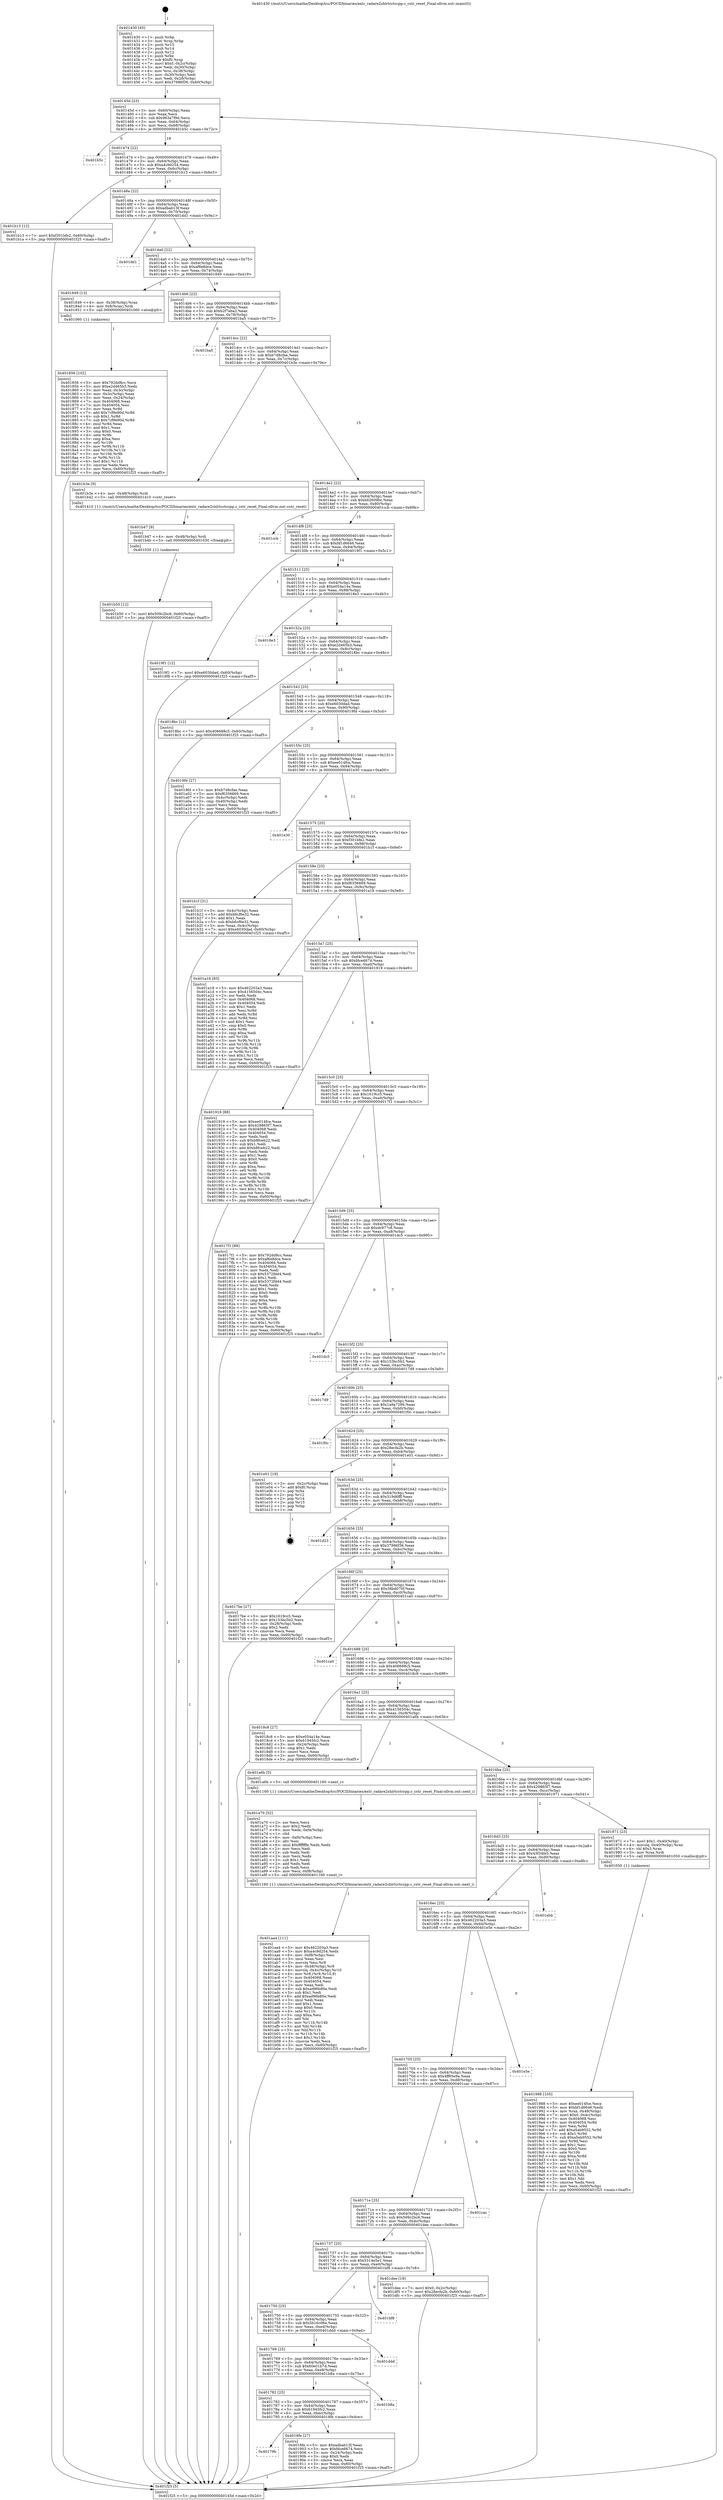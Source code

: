 digraph "0x401430" {
  label = "0x401430 (/mnt/c/Users/mathe/Desktop/tcc/POCII/binaries/extr_radare2shlrtcctccpp.c_cstr_reset_Final-ollvm.out::main(0))"
  labelloc = "t"
  node[shape=record]

  Entry [label="",width=0.3,height=0.3,shape=circle,fillcolor=black,style=filled]
  "0x40145d" [label="{
     0x40145d [23]\l
     | [instrs]\l
     &nbsp;&nbsp;0x40145d \<+3\>: mov -0x60(%rbp),%eax\l
     &nbsp;&nbsp;0x401460 \<+2\>: mov %eax,%ecx\l
     &nbsp;&nbsp;0x401462 \<+6\>: sub $0x963a7f9d,%ecx\l
     &nbsp;&nbsp;0x401468 \<+3\>: mov %eax,-0x64(%rbp)\l
     &nbsp;&nbsp;0x40146b \<+3\>: mov %ecx,-0x68(%rbp)\l
     &nbsp;&nbsp;0x40146e \<+6\>: je 0000000000401b5c \<main+0x72c\>\l
  }"]
  "0x401b5c" [label="{
     0x401b5c\l
  }", style=dashed]
  "0x401474" [label="{
     0x401474 [22]\l
     | [instrs]\l
     &nbsp;&nbsp;0x401474 \<+5\>: jmp 0000000000401479 \<main+0x49\>\l
     &nbsp;&nbsp;0x401479 \<+3\>: mov -0x64(%rbp),%eax\l
     &nbsp;&nbsp;0x40147c \<+5\>: sub $0xa4c9d254,%eax\l
     &nbsp;&nbsp;0x401481 \<+3\>: mov %eax,-0x6c(%rbp)\l
     &nbsp;&nbsp;0x401484 \<+6\>: je 0000000000401b13 \<main+0x6e3\>\l
  }"]
  Exit [label="",width=0.3,height=0.3,shape=circle,fillcolor=black,style=filled,peripheries=2]
  "0x401b13" [label="{
     0x401b13 [12]\l
     | [instrs]\l
     &nbsp;&nbsp;0x401b13 \<+7\>: movl $0xf301bfe2,-0x60(%rbp)\l
     &nbsp;&nbsp;0x401b1a \<+5\>: jmp 0000000000401f25 \<main+0xaf5\>\l
  }"]
  "0x40148a" [label="{
     0x40148a [22]\l
     | [instrs]\l
     &nbsp;&nbsp;0x40148a \<+5\>: jmp 000000000040148f \<main+0x5f\>\l
     &nbsp;&nbsp;0x40148f \<+3\>: mov -0x64(%rbp),%eax\l
     &nbsp;&nbsp;0x401492 \<+5\>: sub $0xadbab13f,%eax\l
     &nbsp;&nbsp;0x401497 \<+3\>: mov %eax,-0x70(%rbp)\l
     &nbsp;&nbsp;0x40149a \<+6\>: je 0000000000401dd1 \<main+0x9a1\>\l
  }"]
  "0x401b50" [label="{
     0x401b50 [12]\l
     | [instrs]\l
     &nbsp;&nbsp;0x401b50 \<+7\>: movl $0x509c2bc6,-0x60(%rbp)\l
     &nbsp;&nbsp;0x401b57 \<+5\>: jmp 0000000000401f25 \<main+0xaf5\>\l
  }"]
  "0x401dd1" [label="{
     0x401dd1\l
  }", style=dashed]
  "0x4014a0" [label="{
     0x4014a0 [22]\l
     | [instrs]\l
     &nbsp;&nbsp;0x4014a0 \<+5\>: jmp 00000000004014a5 \<main+0x75\>\l
     &nbsp;&nbsp;0x4014a5 \<+3\>: mov -0x64(%rbp),%eax\l
     &nbsp;&nbsp;0x4014a8 \<+5\>: sub $0xaf6e8dce,%eax\l
     &nbsp;&nbsp;0x4014ad \<+3\>: mov %eax,-0x74(%rbp)\l
     &nbsp;&nbsp;0x4014b0 \<+6\>: je 0000000000401849 \<main+0x419\>\l
  }"]
  "0x401b47" [label="{
     0x401b47 [9]\l
     | [instrs]\l
     &nbsp;&nbsp;0x401b47 \<+4\>: mov -0x48(%rbp),%rdi\l
     &nbsp;&nbsp;0x401b4b \<+5\>: call 0000000000401030 \<free@plt\>\l
     | [calls]\l
     &nbsp;&nbsp;0x401030 \{1\} (unknown)\l
  }"]
  "0x401849" [label="{
     0x401849 [13]\l
     | [instrs]\l
     &nbsp;&nbsp;0x401849 \<+4\>: mov -0x38(%rbp),%rax\l
     &nbsp;&nbsp;0x40184d \<+4\>: mov 0x8(%rax),%rdi\l
     &nbsp;&nbsp;0x401851 \<+5\>: call 0000000000401060 \<atoi@plt\>\l
     | [calls]\l
     &nbsp;&nbsp;0x401060 \{1\} (unknown)\l
  }"]
  "0x4014b6" [label="{
     0x4014b6 [22]\l
     | [instrs]\l
     &nbsp;&nbsp;0x4014b6 \<+5\>: jmp 00000000004014bb \<main+0x8b\>\l
     &nbsp;&nbsp;0x4014bb \<+3\>: mov -0x64(%rbp),%eax\l
     &nbsp;&nbsp;0x4014be \<+5\>: sub $0xb2f7eba2,%eax\l
     &nbsp;&nbsp;0x4014c3 \<+3\>: mov %eax,-0x78(%rbp)\l
     &nbsp;&nbsp;0x4014c6 \<+6\>: je 0000000000401ba5 \<main+0x775\>\l
  }"]
  "0x401aa4" [label="{
     0x401aa4 [111]\l
     | [instrs]\l
     &nbsp;&nbsp;0x401aa4 \<+5\>: mov $0x462203a3,%ecx\l
     &nbsp;&nbsp;0x401aa9 \<+5\>: mov $0xa4c9d254,%edx\l
     &nbsp;&nbsp;0x401aae \<+6\>: mov -0xf8(%rbp),%esi\l
     &nbsp;&nbsp;0x401ab4 \<+3\>: imul %eax,%esi\l
     &nbsp;&nbsp;0x401ab7 \<+3\>: movslq %esi,%r8\l
     &nbsp;&nbsp;0x401aba \<+4\>: mov -0x48(%rbp),%r9\l
     &nbsp;&nbsp;0x401abe \<+4\>: movslq -0x4c(%rbp),%r10\l
     &nbsp;&nbsp;0x401ac2 \<+4\>: mov %r8,(%r9,%r10,8)\l
     &nbsp;&nbsp;0x401ac6 \<+7\>: mov 0x404068,%eax\l
     &nbsp;&nbsp;0x401acd \<+7\>: mov 0x404054,%esi\l
     &nbsp;&nbsp;0x401ad4 \<+2\>: mov %eax,%edi\l
     &nbsp;&nbsp;0x401ad6 \<+6\>: sub $0xad96b80e,%edi\l
     &nbsp;&nbsp;0x401adc \<+3\>: sub $0x1,%edi\l
     &nbsp;&nbsp;0x401adf \<+6\>: add $0xad96b80e,%edi\l
     &nbsp;&nbsp;0x401ae5 \<+3\>: imul %edi,%eax\l
     &nbsp;&nbsp;0x401ae8 \<+3\>: and $0x1,%eax\l
     &nbsp;&nbsp;0x401aeb \<+3\>: cmp $0x0,%eax\l
     &nbsp;&nbsp;0x401aee \<+4\>: sete %r11b\l
     &nbsp;&nbsp;0x401af2 \<+3\>: cmp $0xa,%esi\l
     &nbsp;&nbsp;0x401af5 \<+3\>: setl %bl\l
     &nbsp;&nbsp;0x401af8 \<+3\>: mov %r11b,%r14b\l
     &nbsp;&nbsp;0x401afb \<+3\>: and %bl,%r14b\l
     &nbsp;&nbsp;0x401afe \<+3\>: xor %bl,%r11b\l
     &nbsp;&nbsp;0x401b01 \<+3\>: or %r11b,%r14b\l
     &nbsp;&nbsp;0x401b04 \<+4\>: test $0x1,%r14b\l
     &nbsp;&nbsp;0x401b08 \<+3\>: cmovne %edx,%ecx\l
     &nbsp;&nbsp;0x401b0b \<+3\>: mov %ecx,-0x60(%rbp)\l
     &nbsp;&nbsp;0x401b0e \<+5\>: jmp 0000000000401f25 \<main+0xaf5\>\l
  }"]
  "0x401ba5" [label="{
     0x401ba5\l
  }", style=dashed]
  "0x4014cc" [label="{
     0x4014cc [22]\l
     | [instrs]\l
     &nbsp;&nbsp;0x4014cc \<+5\>: jmp 00000000004014d1 \<main+0xa1\>\l
     &nbsp;&nbsp;0x4014d1 \<+3\>: mov -0x64(%rbp),%eax\l
     &nbsp;&nbsp;0x4014d4 \<+5\>: sub $0xb7d8cfae,%eax\l
     &nbsp;&nbsp;0x4014d9 \<+3\>: mov %eax,-0x7c(%rbp)\l
     &nbsp;&nbsp;0x4014dc \<+6\>: je 0000000000401b3e \<main+0x70e\>\l
  }"]
  "0x401a70" [label="{
     0x401a70 [52]\l
     | [instrs]\l
     &nbsp;&nbsp;0x401a70 \<+2\>: xor %ecx,%ecx\l
     &nbsp;&nbsp;0x401a72 \<+5\>: mov $0x2,%edx\l
     &nbsp;&nbsp;0x401a77 \<+6\>: mov %edx,-0xf4(%rbp)\l
     &nbsp;&nbsp;0x401a7d \<+1\>: cltd\l
     &nbsp;&nbsp;0x401a7e \<+6\>: mov -0xf4(%rbp),%esi\l
     &nbsp;&nbsp;0x401a84 \<+2\>: idiv %esi\l
     &nbsp;&nbsp;0x401a86 \<+6\>: imul $0xfffffffe,%edx,%edx\l
     &nbsp;&nbsp;0x401a8c \<+2\>: mov %ecx,%edi\l
     &nbsp;&nbsp;0x401a8e \<+2\>: sub %edx,%edi\l
     &nbsp;&nbsp;0x401a90 \<+2\>: mov %ecx,%edx\l
     &nbsp;&nbsp;0x401a92 \<+3\>: sub $0x1,%edx\l
     &nbsp;&nbsp;0x401a95 \<+2\>: add %edx,%edi\l
     &nbsp;&nbsp;0x401a97 \<+2\>: sub %edi,%ecx\l
     &nbsp;&nbsp;0x401a99 \<+6\>: mov %ecx,-0xf8(%rbp)\l
     &nbsp;&nbsp;0x401a9f \<+5\>: call 0000000000401160 \<next_i\>\l
     | [calls]\l
     &nbsp;&nbsp;0x401160 \{1\} (/mnt/c/Users/mathe/Desktop/tcc/POCII/binaries/extr_radare2shlrtcctccpp.c_cstr_reset_Final-ollvm.out::next_i)\l
  }"]
  "0x401b3e" [label="{
     0x401b3e [9]\l
     | [instrs]\l
     &nbsp;&nbsp;0x401b3e \<+4\>: mov -0x48(%rbp),%rdi\l
     &nbsp;&nbsp;0x401b42 \<+5\>: call 0000000000401410 \<cstr_reset\>\l
     | [calls]\l
     &nbsp;&nbsp;0x401410 \{1\} (/mnt/c/Users/mathe/Desktop/tcc/POCII/binaries/extr_radare2shlrtcctccpp.c_cstr_reset_Final-ollvm.out::cstr_reset)\l
  }"]
  "0x4014e2" [label="{
     0x4014e2 [22]\l
     | [instrs]\l
     &nbsp;&nbsp;0x4014e2 \<+5\>: jmp 00000000004014e7 \<main+0xb7\>\l
     &nbsp;&nbsp;0x4014e7 \<+3\>: mov -0x64(%rbp),%eax\l
     &nbsp;&nbsp;0x4014ea \<+5\>: sub $0xbb2609bc,%eax\l
     &nbsp;&nbsp;0x4014ef \<+3\>: mov %eax,-0x80(%rbp)\l
     &nbsp;&nbsp;0x4014f2 \<+6\>: je 0000000000401ccb \<main+0x89b\>\l
  }"]
  "0x401988" [label="{
     0x401988 [105]\l
     | [instrs]\l
     &nbsp;&nbsp;0x401988 \<+5\>: mov $0xee014fce,%ecx\l
     &nbsp;&nbsp;0x40198d \<+5\>: mov $0xbf1d6646,%edx\l
     &nbsp;&nbsp;0x401992 \<+4\>: mov %rax,-0x48(%rbp)\l
     &nbsp;&nbsp;0x401996 \<+7\>: movl $0x0,-0x4c(%rbp)\l
     &nbsp;&nbsp;0x40199d \<+7\>: mov 0x404068,%esi\l
     &nbsp;&nbsp;0x4019a4 \<+8\>: mov 0x404054,%r8d\l
     &nbsp;&nbsp;0x4019ac \<+3\>: mov %esi,%r9d\l
     &nbsp;&nbsp;0x4019af \<+7\>: add $0xa5ab9552,%r9d\l
     &nbsp;&nbsp;0x4019b6 \<+4\>: sub $0x1,%r9d\l
     &nbsp;&nbsp;0x4019ba \<+7\>: sub $0xa5ab9552,%r9d\l
     &nbsp;&nbsp;0x4019c1 \<+4\>: imul %r9d,%esi\l
     &nbsp;&nbsp;0x4019c5 \<+3\>: and $0x1,%esi\l
     &nbsp;&nbsp;0x4019c8 \<+3\>: cmp $0x0,%esi\l
     &nbsp;&nbsp;0x4019cb \<+4\>: sete %r10b\l
     &nbsp;&nbsp;0x4019cf \<+4\>: cmp $0xa,%r8d\l
     &nbsp;&nbsp;0x4019d3 \<+4\>: setl %r11b\l
     &nbsp;&nbsp;0x4019d7 \<+3\>: mov %r10b,%bl\l
     &nbsp;&nbsp;0x4019da \<+3\>: and %r11b,%bl\l
     &nbsp;&nbsp;0x4019dd \<+3\>: xor %r11b,%r10b\l
     &nbsp;&nbsp;0x4019e0 \<+3\>: or %r10b,%bl\l
     &nbsp;&nbsp;0x4019e3 \<+3\>: test $0x1,%bl\l
     &nbsp;&nbsp;0x4019e6 \<+3\>: cmovne %edx,%ecx\l
     &nbsp;&nbsp;0x4019e9 \<+3\>: mov %ecx,-0x60(%rbp)\l
     &nbsp;&nbsp;0x4019ec \<+5\>: jmp 0000000000401f25 \<main+0xaf5\>\l
  }"]
  "0x401ccb" [label="{
     0x401ccb\l
  }", style=dashed]
  "0x4014f8" [label="{
     0x4014f8 [25]\l
     | [instrs]\l
     &nbsp;&nbsp;0x4014f8 \<+5\>: jmp 00000000004014fd \<main+0xcd\>\l
     &nbsp;&nbsp;0x4014fd \<+3\>: mov -0x64(%rbp),%eax\l
     &nbsp;&nbsp;0x401500 \<+5\>: sub $0xbf1d6646,%eax\l
     &nbsp;&nbsp;0x401505 \<+6\>: mov %eax,-0x84(%rbp)\l
     &nbsp;&nbsp;0x40150b \<+6\>: je 00000000004019f1 \<main+0x5c1\>\l
  }"]
  "0x40179b" [label="{
     0x40179b\l
  }", style=dashed]
  "0x4019f1" [label="{
     0x4019f1 [12]\l
     | [instrs]\l
     &nbsp;&nbsp;0x4019f1 \<+7\>: movl $0xe6030dad,-0x60(%rbp)\l
     &nbsp;&nbsp;0x4019f8 \<+5\>: jmp 0000000000401f25 \<main+0xaf5\>\l
  }"]
  "0x401511" [label="{
     0x401511 [25]\l
     | [instrs]\l
     &nbsp;&nbsp;0x401511 \<+5\>: jmp 0000000000401516 \<main+0xe6\>\l
     &nbsp;&nbsp;0x401516 \<+3\>: mov -0x64(%rbp),%eax\l
     &nbsp;&nbsp;0x401519 \<+5\>: sub $0xe054a14e,%eax\l
     &nbsp;&nbsp;0x40151e \<+6\>: mov %eax,-0x88(%rbp)\l
     &nbsp;&nbsp;0x401524 \<+6\>: je 00000000004018e3 \<main+0x4b3\>\l
  }"]
  "0x4018fe" [label="{
     0x4018fe [27]\l
     | [instrs]\l
     &nbsp;&nbsp;0x4018fe \<+5\>: mov $0xadbab13f,%eax\l
     &nbsp;&nbsp;0x401903 \<+5\>: mov $0xfdce6674,%ecx\l
     &nbsp;&nbsp;0x401908 \<+3\>: mov -0x24(%rbp),%edx\l
     &nbsp;&nbsp;0x40190b \<+3\>: cmp $0x0,%edx\l
     &nbsp;&nbsp;0x40190e \<+3\>: cmove %ecx,%eax\l
     &nbsp;&nbsp;0x401911 \<+3\>: mov %eax,-0x60(%rbp)\l
     &nbsp;&nbsp;0x401914 \<+5\>: jmp 0000000000401f25 \<main+0xaf5\>\l
  }"]
  "0x4018e3" [label="{
     0x4018e3\l
  }", style=dashed]
  "0x40152a" [label="{
     0x40152a [25]\l
     | [instrs]\l
     &nbsp;&nbsp;0x40152a \<+5\>: jmp 000000000040152f \<main+0xff\>\l
     &nbsp;&nbsp;0x40152f \<+3\>: mov -0x64(%rbp),%eax\l
     &nbsp;&nbsp;0x401532 \<+5\>: sub $0xe2d465b3,%eax\l
     &nbsp;&nbsp;0x401537 \<+6\>: mov %eax,-0x8c(%rbp)\l
     &nbsp;&nbsp;0x40153d \<+6\>: je 00000000004018bc \<main+0x48c\>\l
  }"]
  "0x401782" [label="{
     0x401782 [25]\l
     | [instrs]\l
     &nbsp;&nbsp;0x401782 \<+5\>: jmp 0000000000401787 \<main+0x357\>\l
     &nbsp;&nbsp;0x401787 \<+3\>: mov -0x64(%rbp),%eax\l
     &nbsp;&nbsp;0x40178a \<+5\>: sub $0x61945fc2,%eax\l
     &nbsp;&nbsp;0x40178f \<+6\>: mov %eax,-0xec(%rbp)\l
     &nbsp;&nbsp;0x401795 \<+6\>: je 00000000004018fe \<main+0x4ce\>\l
  }"]
  "0x4018bc" [label="{
     0x4018bc [12]\l
     | [instrs]\l
     &nbsp;&nbsp;0x4018bc \<+7\>: movl $0x406688c5,-0x60(%rbp)\l
     &nbsp;&nbsp;0x4018c3 \<+5\>: jmp 0000000000401f25 \<main+0xaf5\>\l
  }"]
  "0x401543" [label="{
     0x401543 [25]\l
     | [instrs]\l
     &nbsp;&nbsp;0x401543 \<+5\>: jmp 0000000000401548 \<main+0x118\>\l
     &nbsp;&nbsp;0x401548 \<+3\>: mov -0x64(%rbp),%eax\l
     &nbsp;&nbsp;0x40154b \<+5\>: sub $0xe6030dad,%eax\l
     &nbsp;&nbsp;0x401550 \<+6\>: mov %eax,-0x90(%rbp)\l
     &nbsp;&nbsp;0x401556 \<+6\>: je 00000000004019fd \<main+0x5cd\>\l
  }"]
  "0x401b8a" [label="{
     0x401b8a\l
  }", style=dashed]
  "0x4019fd" [label="{
     0x4019fd [27]\l
     | [instrs]\l
     &nbsp;&nbsp;0x4019fd \<+5\>: mov $0xb7d8cfae,%eax\l
     &nbsp;&nbsp;0x401a02 \<+5\>: mov $0xf6356669,%ecx\l
     &nbsp;&nbsp;0x401a07 \<+3\>: mov -0x4c(%rbp),%edx\l
     &nbsp;&nbsp;0x401a0a \<+3\>: cmp -0x40(%rbp),%edx\l
     &nbsp;&nbsp;0x401a0d \<+3\>: cmovl %ecx,%eax\l
     &nbsp;&nbsp;0x401a10 \<+3\>: mov %eax,-0x60(%rbp)\l
     &nbsp;&nbsp;0x401a13 \<+5\>: jmp 0000000000401f25 \<main+0xaf5\>\l
  }"]
  "0x40155c" [label="{
     0x40155c [25]\l
     | [instrs]\l
     &nbsp;&nbsp;0x40155c \<+5\>: jmp 0000000000401561 \<main+0x131\>\l
     &nbsp;&nbsp;0x401561 \<+3\>: mov -0x64(%rbp),%eax\l
     &nbsp;&nbsp;0x401564 \<+5\>: sub $0xee014fce,%eax\l
     &nbsp;&nbsp;0x401569 \<+6\>: mov %eax,-0x94(%rbp)\l
     &nbsp;&nbsp;0x40156f \<+6\>: je 0000000000401e30 \<main+0xa00\>\l
  }"]
  "0x401769" [label="{
     0x401769 [25]\l
     | [instrs]\l
     &nbsp;&nbsp;0x401769 \<+5\>: jmp 000000000040176e \<main+0x33e\>\l
     &nbsp;&nbsp;0x40176e \<+3\>: mov -0x64(%rbp),%eax\l
     &nbsp;&nbsp;0x401771 \<+5\>: sub $0x60e01b7d,%eax\l
     &nbsp;&nbsp;0x401776 \<+6\>: mov %eax,-0xe8(%rbp)\l
     &nbsp;&nbsp;0x40177c \<+6\>: je 0000000000401b8a \<main+0x75a\>\l
  }"]
  "0x401e30" [label="{
     0x401e30\l
  }", style=dashed]
  "0x401575" [label="{
     0x401575 [25]\l
     | [instrs]\l
     &nbsp;&nbsp;0x401575 \<+5\>: jmp 000000000040157a \<main+0x14a\>\l
     &nbsp;&nbsp;0x40157a \<+3\>: mov -0x64(%rbp),%eax\l
     &nbsp;&nbsp;0x40157d \<+5\>: sub $0xf301bfe2,%eax\l
     &nbsp;&nbsp;0x401582 \<+6\>: mov %eax,-0x98(%rbp)\l
     &nbsp;&nbsp;0x401588 \<+6\>: je 0000000000401b1f \<main+0x6ef\>\l
  }"]
  "0x401ddd" [label="{
     0x401ddd\l
  }", style=dashed]
  "0x401b1f" [label="{
     0x401b1f [31]\l
     | [instrs]\l
     &nbsp;&nbsp;0x401b1f \<+3\>: mov -0x4c(%rbp),%eax\l
     &nbsp;&nbsp;0x401b22 \<+5\>: add $0xb6cf6e32,%eax\l
     &nbsp;&nbsp;0x401b27 \<+3\>: add $0x1,%eax\l
     &nbsp;&nbsp;0x401b2a \<+5\>: sub $0xb6cf6e32,%eax\l
     &nbsp;&nbsp;0x401b2f \<+3\>: mov %eax,-0x4c(%rbp)\l
     &nbsp;&nbsp;0x401b32 \<+7\>: movl $0xe6030dad,-0x60(%rbp)\l
     &nbsp;&nbsp;0x401b39 \<+5\>: jmp 0000000000401f25 \<main+0xaf5\>\l
  }"]
  "0x40158e" [label="{
     0x40158e [25]\l
     | [instrs]\l
     &nbsp;&nbsp;0x40158e \<+5\>: jmp 0000000000401593 \<main+0x163\>\l
     &nbsp;&nbsp;0x401593 \<+3\>: mov -0x64(%rbp),%eax\l
     &nbsp;&nbsp;0x401596 \<+5\>: sub $0xf6356669,%eax\l
     &nbsp;&nbsp;0x40159b \<+6\>: mov %eax,-0x9c(%rbp)\l
     &nbsp;&nbsp;0x4015a1 \<+6\>: je 0000000000401a18 \<main+0x5e8\>\l
  }"]
  "0x401750" [label="{
     0x401750 [25]\l
     | [instrs]\l
     &nbsp;&nbsp;0x401750 \<+5\>: jmp 0000000000401755 \<main+0x325\>\l
     &nbsp;&nbsp;0x401755 \<+3\>: mov -0x64(%rbp),%eax\l
     &nbsp;&nbsp;0x401758 \<+5\>: sub $0x5b16c06e,%eax\l
     &nbsp;&nbsp;0x40175d \<+6\>: mov %eax,-0xe4(%rbp)\l
     &nbsp;&nbsp;0x401763 \<+6\>: je 0000000000401ddd \<main+0x9ad\>\l
  }"]
  "0x401a18" [label="{
     0x401a18 [83]\l
     | [instrs]\l
     &nbsp;&nbsp;0x401a18 \<+5\>: mov $0x462203a3,%eax\l
     &nbsp;&nbsp;0x401a1d \<+5\>: mov $0x4156504c,%ecx\l
     &nbsp;&nbsp;0x401a22 \<+2\>: xor %edx,%edx\l
     &nbsp;&nbsp;0x401a24 \<+7\>: mov 0x404068,%esi\l
     &nbsp;&nbsp;0x401a2b \<+7\>: mov 0x404054,%edi\l
     &nbsp;&nbsp;0x401a32 \<+3\>: sub $0x1,%edx\l
     &nbsp;&nbsp;0x401a35 \<+3\>: mov %esi,%r8d\l
     &nbsp;&nbsp;0x401a38 \<+3\>: add %edx,%r8d\l
     &nbsp;&nbsp;0x401a3b \<+4\>: imul %r8d,%esi\l
     &nbsp;&nbsp;0x401a3f \<+3\>: and $0x1,%esi\l
     &nbsp;&nbsp;0x401a42 \<+3\>: cmp $0x0,%esi\l
     &nbsp;&nbsp;0x401a45 \<+4\>: sete %r9b\l
     &nbsp;&nbsp;0x401a49 \<+3\>: cmp $0xa,%edi\l
     &nbsp;&nbsp;0x401a4c \<+4\>: setl %r10b\l
     &nbsp;&nbsp;0x401a50 \<+3\>: mov %r9b,%r11b\l
     &nbsp;&nbsp;0x401a53 \<+3\>: and %r10b,%r11b\l
     &nbsp;&nbsp;0x401a56 \<+3\>: xor %r10b,%r9b\l
     &nbsp;&nbsp;0x401a59 \<+3\>: or %r9b,%r11b\l
     &nbsp;&nbsp;0x401a5c \<+4\>: test $0x1,%r11b\l
     &nbsp;&nbsp;0x401a60 \<+3\>: cmovne %ecx,%eax\l
     &nbsp;&nbsp;0x401a63 \<+3\>: mov %eax,-0x60(%rbp)\l
     &nbsp;&nbsp;0x401a66 \<+5\>: jmp 0000000000401f25 \<main+0xaf5\>\l
  }"]
  "0x4015a7" [label="{
     0x4015a7 [25]\l
     | [instrs]\l
     &nbsp;&nbsp;0x4015a7 \<+5\>: jmp 00000000004015ac \<main+0x17c\>\l
     &nbsp;&nbsp;0x4015ac \<+3\>: mov -0x64(%rbp),%eax\l
     &nbsp;&nbsp;0x4015af \<+5\>: sub $0xfdce6674,%eax\l
     &nbsp;&nbsp;0x4015b4 \<+6\>: mov %eax,-0xa0(%rbp)\l
     &nbsp;&nbsp;0x4015ba \<+6\>: je 0000000000401919 \<main+0x4e9\>\l
  }"]
  "0x401bf8" [label="{
     0x401bf8\l
  }", style=dashed]
  "0x401919" [label="{
     0x401919 [88]\l
     | [instrs]\l
     &nbsp;&nbsp;0x401919 \<+5\>: mov $0xee014fce,%eax\l
     &nbsp;&nbsp;0x40191e \<+5\>: mov $0x429865f7,%ecx\l
     &nbsp;&nbsp;0x401923 \<+7\>: mov 0x404068,%edx\l
     &nbsp;&nbsp;0x40192a \<+7\>: mov 0x404054,%esi\l
     &nbsp;&nbsp;0x401931 \<+2\>: mov %edx,%edi\l
     &nbsp;&nbsp;0x401933 \<+6\>: sub $0xb8fceb22,%edi\l
     &nbsp;&nbsp;0x401939 \<+3\>: sub $0x1,%edi\l
     &nbsp;&nbsp;0x40193c \<+6\>: add $0xb8fceb22,%edi\l
     &nbsp;&nbsp;0x401942 \<+3\>: imul %edi,%edx\l
     &nbsp;&nbsp;0x401945 \<+3\>: and $0x1,%edx\l
     &nbsp;&nbsp;0x401948 \<+3\>: cmp $0x0,%edx\l
     &nbsp;&nbsp;0x40194b \<+4\>: sete %r8b\l
     &nbsp;&nbsp;0x40194f \<+3\>: cmp $0xa,%esi\l
     &nbsp;&nbsp;0x401952 \<+4\>: setl %r9b\l
     &nbsp;&nbsp;0x401956 \<+3\>: mov %r8b,%r10b\l
     &nbsp;&nbsp;0x401959 \<+3\>: and %r9b,%r10b\l
     &nbsp;&nbsp;0x40195c \<+3\>: xor %r9b,%r8b\l
     &nbsp;&nbsp;0x40195f \<+3\>: or %r8b,%r10b\l
     &nbsp;&nbsp;0x401962 \<+4\>: test $0x1,%r10b\l
     &nbsp;&nbsp;0x401966 \<+3\>: cmovne %ecx,%eax\l
     &nbsp;&nbsp;0x401969 \<+3\>: mov %eax,-0x60(%rbp)\l
     &nbsp;&nbsp;0x40196c \<+5\>: jmp 0000000000401f25 \<main+0xaf5\>\l
  }"]
  "0x4015c0" [label="{
     0x4015c0 [25]\l
     | [instrs]\l
     &nbsp;&nbsp;0x4015c0 \<+5\>: jmp 00000000004015c5 \<main+0x195\>\l
     &nbsp;&nbsp;0x4015c5 \<+3\>: mov -0x64(%rbp),%eax\l
     &nbsp;&nbsp;0x4015c8 \<+5\>: sub $0x1619cc5,%eax\l
     &nbsp;&nbsp;0x4015cd \<+6\>: mov %eax,-0xa4(%rbp)\l
     &nbsp;&nbsp;0x4015d3 \<+6\>: je 00000000004017f1 \<main+0x3c1\>\l
  }"]
  "0x401737" [label="{
     0x401737 [25]\l
     | [instrs]\l
     &nbsp;&nbsp;0x401737 \<+5\>: jmp 000000000040173c \<main+0x30c\>\l
     &nbsp;&nbsp;0x40173c \<+3\>: mov -0x64(%rbp),%eax\l
     &nbsp;&nbsp;0x40173f \<+5\>: sub $0x5314e5e1,%eax\l
     &nbsp;&nbsp;0x401744 \<+6\>: mov %eax,-0xe0(%rbp)\l
     &nbsp;&nbsp;0x40174a \<+6\>: je 0000000000401bf8 \<main+0x7c8\>\l
  }"]
  "0x4017f1" [label="{
     0x4017f1 [88]\l
     | [instrs]\l
     &nbsp;&nbsp;0x4017f1 \<+5\>: mov $0x792dd8cc,%eax\l
     &nbsp;&nbsp;0x4017f6 \<+5\>: mov $0xaf6e8dce,%ecx\l
     &nbsp;&nbsp;0x4017fb \<+7\>: mov 0x404068,%edx\l
     &nbsp;&nbsp;0x401802 \<+7\>: mov 0x404054,%esi\l
     &nbsp;&nbsp;0x401809 \<+2\>: mov %edx,%edi\l
     &nbsp;&nbsp;0x40180b \<+6\>: sub $0x5372fdd4,%edi\l
     &nbsp;&nbsp;0x401811 \<+3\>: sub $0x1,%edi\l
     &nbsp;&nbsp;0x401814 \<+6\>: add $0x5372fdd4,%edi\l
     &nbsp;&nbsp;0x40181a \<+3\>: imul %edi,%edx\l
     &nbsp;&nbsp;0x40181d \<+3\>: and $0x1,%edx\l
     &nbsp;&nbsp;0x401820 \<+3\>: cmp $0x0,%edx\l
     &nbsp;&nbsp;0x401823 \<+4\>: sete %r8b\l
     &nbsp;&nbsp;0x401827 \<+3\>: cmp $0xa,%esi\l
     &nbsp;&nbsp;0x40182a \<+4\>: setl %r9b\l
     &nbsp;&nbsp;0x40182e \<+3\>: mov %r8b,%r10b\l
     &nbsp;&nbsp;0x401831 \<+3\>: and %r9b,%r10b\l
     &nbsp;&nbsp;0x401834 \<+3\>: xor %r9b,%r8b\l
     &nbsp;&nbsp;0x401837 \<+3\>: or %r8b,%r10b\l
     &nbsp;&nbsp;0x40183a \<+4\>: test $0x1,%r10b\l
     &nbsp;&nbsp;0x40183e \<+3\>: cmovne %ecx,%eax\l
     &nbsp;&nbsp;0x401841 \<+3\>: mov %eax,-0x60(%rbp)\l
     &nbsp;&nbsp;0x401844 \<+5\>: jmp 0000000000401f25 \<main+0xaf5\>\l
  }"]
  "0x4015d9" [label="{
     0x4015d9 [25]\l
     | [instrs]\l
     &nbsp;&nbsp;0x4015d9 \<+5\>: jmp 00000000004015de \<main+0x1ae\>\l
     &nbsp;&nbsp;0x4015de \<+3\>: mov -0x64(%rbp),%eax\l
     &nbsp;&nbsp;0x4015e1 \<+5\>: sub $0xdc977c8,%eax\l
     &nbsp;&nbsp;0x4015e6 \<+6\>: mov %eax,-0xa8(%rbp)\l
     &nbsp;&nbsp;0x4015ec \<+6\>: je 0000000000401dc5 \<main+0x995\>\l
  }"]
  "0x401dee" [label="{
     0x401dee [19]\l
     | [instrs]\l
     &nbsp;&nbsp;0x401dee \<+7\>: movl $0x0,-0x2c(%rbp)\l
     &nbsp;&nbsp;0x401df5 \<+7\>: movl $0x28ecfa2b,-0x60(%rbp)\l
     &nbsp;&nbsp;0x401dfc \<+5\>: jmp 0000000000401f25 \<main+0xaf5\>\l
  }"]
  "0x401dc5" [label="{
     0x401dc5\l
  }", style=dashed]
  "0x4015f2" [label="{
     0x4015f2 [25]\l
     | [instrs]\l
     &nbsp;&nbsp;0x4015f2 \<+5\>: jmp 00000000004015f7 \<main+0x1c7\>\l
     &nbsp;&nbsp;0x4015f7 \<+3\>: mov -0x64(%rbp),%eax\l
     &nbsp;&nbsp;0x4015fa \<+5\>: sub $0x153bc5b2,%eax\l
     &nbsp;&nbsp;0x4015ff \<+6\>: mov %eax,-0xac(%rbp)\l
     &nbsp;&nbsp;0x401605 \<+6\>: je 00000000004017d9 \<main+0x3a9\>\l
  }"]
  "0x40171e" [label="{
     0x40171e [25]\l
     | [instrs]\l
     &nbsp;&nbsp;0x40171e \<+5\>: jmp 0000000000401723 \<main+0x2f3\>\l
     &nbsp;&nbsp;0x401723 \<+3\>: mov -0x64(%rbp),%eax\l
     &nbsp;&nbsp;0x401726 \<+5\>: sub $0x509c2bc6,%eax\l
     &nbsp;&nbsp;0x40172b \<+6\>: mov %eax,-0xdc(%rbp)\l
     &nbsp;&nbsp;0x401731 \<+6\>: je 0000000000401dee \<main+0x9be\>\l
  }"]
  "0x4017d9" [label="{
     0x4017d9\l
  }", style=dashed]
  "0x40160b" [label="{
     0x40160b [25]\l
     | [instrs]\l
     &nbsp;&nbsp;0x40160b \<+5\>: jmp 0000000000401610 \<main+0x1e0\>\l
     &nbsp;&nbsp;0x401610 \<+3\>: mov -0x64(%rbp),%eax\l
     &nbsp;&nbsp;0x401613 \<+5\>: sub $0x1a9a7299,%eax\l
     &nbsp;&nbsp;0x401618 \<+6\>: mov %eax,-0xb0(%rbp)\l
     &nbsp;&nbsp;0x40161e \<+6\>: je 0000000000401f0c \<main+0xadc\>\l
  }"]
  "0x401cac" [label="{
     0x401cac\l
  }", style=dashed]
  "0x401f0c" [label="{
     0x401f0c\l
  }", style=dashed]
  "0x401624" [label="{
     0x401624 [25]\l
     | [instrs]\l
     &nbsp;&nbsp;0x401624 \<+5\>: jmp 0000000000401629 \<main+0x1f9\>\l
     &nbsp;&nbsp;0x401629 \<+3\>: mov -0x64(%rbp),%eax\l
     &nbsp;&nbsp;0x40162c \<+5\>: sub $0x28ecfa2b,%eax\l
     &nbsp;&nbsp;0x401631 \<+6\>: mov %eax,-0xb4(%rbp)\l
     &nbsp;&nbsp;0x401637 \<+6\>: je 0000000000401e01 \<main+0x9d1\>\l
  }"]
  "0x401705" [label="{
     0x401705 [25]\l
     | [instrs]\l
     &nbsp;&nbsp;0x401705 \<+5\>: jmp 000000000040170a \<main+0x2da\>\l
     &nbsp;&nbsp;0x40170a \<+3\>: mov -0x64(%rbp),%eax\l
     &nbsp;&nbsp;0x40170d \<+5\>: sub $0x4ff85e9a,%eax\l
     &nbsp;&nbsp;0x401712 \<+6\>: mov %eax,-0xd8(%rbp)\l
     &nbsp;&nbsp;0x401718 \<+6\>: je 0000000000401cac \<main+0x87c\>\l
  }"]
  "0x401e01" [label="{
     0x401e01 [19]\l
     | [instrs]\l
     &nbsp;&nbsp;0x401e01 \<+3\>: mov -0x2c(%rbp),%eax\l
     &nbsp;&nbsp;0x401e04 \<+7\>: add $0xf0,%rsp\l
     &nbsp;&nbsp;0x401e0b \<+1\>: pop %rbx\l
     &nbsp;&nbsp;0x401e0c \<+2\>: pop %r12\l
     &nbsp;&nbsp;0x401e0e \<+2\>: pop %r14\l
     &nbsp;&nbsp;0x401e10 \<+2\>: pop %r15\l
     &nbsp;&nbsp;0x401e12 \<+1\>: pop %rbp\l
     &nbsp;&nbsp;0x401e13 \<+1\>: ret\l
  }"]
  "0x40163d" [label="{
     0x40163d [25]\l
     | [instrs]\l
     &nbsp;&nbsp;0x40163d \<+5\>: jmp 0000000000401642 \<main+0x212\>\l
     &nbsp;&nbsp;0x401642 \<+3\>: mov -0x64(%rbp),%eax\l
     &nbsp;&nbsp;0x401645 \<+5\>: sub $0x319d6fff,%eax\l
     &nbsp;&nbsp;0x40164a \<+6\>: mov %eax,-0xb8(%rbp)\l
     &nbsp;&nbsp;0x401650 \<+6\>: je 0000000000401d23 \<main+0x8f3\>\l
  }"]
  "0x401e5e" [label="{
     0x401e5e\l
  }", style=dashed]
  "0x401d23" [label="{
     0x401d23\l
  }", style=dashed]
  "0x401656" [label="{
     0x401656 [25]\l
     | [instrs]\l
     &nbsp;&nbsp;0x401656 \<+5\>: jmp 000000000040165b \<main+0x22b\>\l
     &nbsp;&nbsp;0x40165b \<+3\>: mov -0x64(%rbp),%eax\l
     &nbsp;&nbsp;0x40165e \<+5\>: sub $0x37986f36,%eax\l
     &nbsp;&nbsp;0x401663 \<+6\>: mov %eax,-0xbc(%rbp)\l
     &nbsp;&nbsp;0x401669 \<+6\>: je 00000000004017be \<main+0x38e\>\l
  }"]
  "0x4016ec" [label="{
     0x4016ec [25]\l
     | [instrs]\l
     &nbsp;&nbsp;0x4016ec \<+5\>: jmp 00000000004016f1 \<main+0x2c1\>\l
     &nbsp;&nbsp;0x4016f1 \<+3\>: mov -0x64(%rbp),%eax\l
     &nbsp;&nbsp;0x4016f4 \<+5\>: sub $0x462203a3,%eax\l
     &nbsp;&nbsp;0x4016f9 \<+6\>: mov %eax,-0xd4(%rbp)\l
     &nbsp;&nbsp;0x4016ff \<+6\>: je 0000000000401e5e \<main+0xa2e\>\l
  }"]
  "0x4017be" [label="{
     0x4017be [27]\l
     | [instrs]\l
     &nbsp;&nbsp;0x4017be \<+5\>: mov $0x1619cc5,%eax\l
     &nbsp;&nbsp;0x4017c3 \<+5\>: mov $0x153bc5b2,%ecx\l
     &nbsp;&nbsp;0x4017c8 \<+3\>: mov -0x28(%rbp),%edx\l
     &nbsp;&nbsp;0x4017cb \<+3\>: cmp $0x2,%edx\l
     &nbsp;&nbsp;0x4017ce \<+3\>: cmovne %ecx,%eax\l
     &nbsp;&nbsp;0x4017d1 \<+3\>: mov %eax,-0x60(%rbp)\l
     &nbsp;&nbsp;0x4017d4 \<+5\>: jmp 0000000000401f25 \<main+0xaf5\>\l
  }"]
  "0x40166f" [label="{
     0x40166f [25]\l
     | [instrs]\l
     &nbsp;&nbsp;0x40166f \<+5\>: jmp 0000000000401674 \<main+0x244\>\l
     &nbsp;&nbsp;0x401674 \<+3\>: mov -0x64(%rbp),%eax\l
     &nbsp;&nbsp;0x401677 \<+5\>: sub $0x38bd070f,%eax\l
     &nbsp;&nbsp;0x40167c \<+6\>: mov %eax,-0xc0(%rbp)\l
     &nbsp;&nbsp;0x401682 \<+6\>: je 0000000000401ca0 \<main+0x870\>\l
  }"]
  "0x401f25" [label="{
     0x401f25 [5]\l
     | [instrs]\l
     &nbsp;&nbsp;0x401f25 \<+5\>: jmp 000000000040145d \<main+0x2d\>\l
  }"]
  "0x401430" [label="{
     0x401430 [45]\l
     | [instrs]\l
     &nbsp;&nbsp;0x401430 \<+1\>: push %rbp\l
     &nbsp;&nbsp;0x401431 \<+3\>: mov %rsp,%rbp\l
     &nbsp;&nbsp;0x401434 \<+2\>: push %r15\l
     &nbsp;&nbsp;0x401436 \<+2\>: push %r14\l
     &nbsp;&nbsp;0x401438 \<+2\>: push %r12\l
     &nbsp;&nbsp;0x40143a \<+1\>: push %rbx\l
     &nbsp;&nbsp;0x40143b \<+7\>: sub $0xf0,%rsp\l
     &nbsp;&nbsp;0x401442 \<+7\>: movl $0x0,-0x2c(%rbp)\l
     &nbsp;&nbsp;0x401449 \<+3\>: mov %edi,-0x30(%rbp)\l
     &nbsp;&nbsp;0x40144c \<+4\>: mov %rsi,-0x38(%rbp)\l
     &nbsp;&nbsp;0x401450 \<+3\>: mov -0x30(%rbp),%edi\l
     &nbsp;&nbsp;0x401453 \<+3\>: mov %edi,-0x28(%rbp)\l
     &nbsp;&nbsp;0x401456 \<+7\>: movl $0x37986f36,-0x60(%rbp)\l
  }"]
  "0x401856" [label="{
     0x401856 [102]\l
     | [instrs]\l
     &nbsp;&nbsp;0x401856 \<+5\>: mov $0x792dd8cc,%ecx\l
     &nbsp;&nbsp;0x40185b \<+5\>: mov $0xe2d465b3,%edx\l
     &nbsp;&nbsp;0x401860 \<+3\>: mov %eax,-0x3c(%rbp)\l
     &nbsp;&nbsp;0x401863 \<+3\>: mov -0x3c(%rbp),%eax\l
     &nbsp;&nbsp;0x401866 \<+3\>: mov %eax,-0x24(%rbp)\l
     &nbsp;&nbsp;0x401869 \<+7\>: mov 0x404068,%eax\l
     &nbsp;&nbsp;0x401870 \<+7\>: mov 0x404054,%esi\l
     &nbsp;&nbsp;0x401877 \<+3\>: mov %eax,%r8d\l
     &nbsp;&nbsp;0x40187a \<+7\>: add $0x7cf9e90d,%r8d\l
     &nbsp;&nbsp;0x401881 \<+4\>: sub $0x1,%r8d\l
     &nbsp;&nbsp;0x401885 \<+7\>: sub $0x7cf9e90d,%r8d\l
     &nbsp;&nbsp;0x40188c \<+4\>: imul %r8d,%eax\l
     &nbsp;&nbsp;0x401890 \<+3\>: and $0x1,%eax\l
     &nbsp;&nbsp;0x401893 \<+3\>: cmp $0x0,%eax\l
     &nbsp;&nbsp;0x401896 \<+4\>: sete %r9b\l
     &nbsp;&nbsp;0x40189a \<+3\>: cmp $0xa,%esi\l
     &nbsp;&nbsp;0x40189d \<+4\>: setl %r10b\l
     &nbsp;&nbsp;0x4018a1 \<+3\>: mov %r9b,%r11b\l
     &nbsp;&nbsp;0x4018a4 \<+3\>: and %r10b,%r11b\l
     &nbsp;&nbsp;0x4018a7 \<+3\>: xor %r10b,%r9b\l
     &nbsp;&nbsp;0x4018aa \<+3\>: or %r9b,%r11b\l
     &nbsp;&nbsp;0x4018ad \<+4\>: test $0x1,%r11b\l
     &nbsp;&nbsp;0x4018b1 \<+3\>: cmovne %edx,%ecx\l
     &nbsp;&nbsp;0x4018b4 \<+3\>: mov %ecx,-0x60(%rbp)\l
     &nbsp;&nbsp;0x4018b7 \<+5\>: jmp 0000000000401f25 \<main+0xaf5\>\l
  }"]
  "0x401ebb" [label="{
     0x401ebb\l
  }", style=dashed]
  "0x401ca0" [label="{
     0x401ca0\l
  }", style=dashed]
  "0x401688" [label="{
     0x401688 [25]\l
     | [instrs]\l
     &nbsp;&nbsp;0x401688 \<+5\>: jmp 000000000040168d \<main+0x25d\>\l
     &nbsp;&nbsp;0x40168d \<+3\>: mov -0x64(%rbp),%eax\l
     &nbsp;&nbsp;0x401690 \<+5\>: sub $0x406688c5,%eax\l
     &nbsp;&nbsp;0x401695 \<+6\>: mov %eax,-0xc4(%rbp)\l
     &nbsp;&nbsp;0x40169b \<+6\>: je 00000000004018c8 \<main+0x498\>\l
  }"]
  "0x4016d3" [label="{
     0x4016d3 [25]\l
     | [instrs]\l
     &nbsp;&nbsp;0x4016d3 \<+5\>: jmp 00000000004016d8 \<main+0x2a8\>\l
     &nbsp;&nbsp;0x4016d8 \<+3\>: mov -0x64(%rbp),%eax\l
     &nbsp;&nbsp;0x4016db \<+5\>: sub $0x43f34fe5,%eax\l
     &nbsp;&nbsp;0x4016e0 \<+6\>: mov %eax,-0xd0(%rbp)\l
     &nbsp;&nbsp;0x4016e6 \<+6\>: je 0000000000401ebb \<main+0xa8b\>\l
  }"]
  "0x4018c8" [label="{
     0x4018c8 [27]\l
     | [instrs]\l
     &nbsp;&nbsp;0x4018c8 \<+5\>: mov $0xe054a14e,%eax\l
     &nbsp;&nbsp;0x4018cd \<+5\>: mov $0x61945fc2,%ecx\l
     &nbsp;&nbsp;0x4018d2 \<+3\>: mov -0x24(%rbp),%edx\l
     &nbsp;&nbsp;0x4018d5 \<+3\>: cmp $0x1,%edx\l
     &nbsp;&nbsp;0x4018d8 \<+3\>: cmovl %ecx,%eax\l
     &nbsp;&nbsp;0x4018db \<+3\>: mov %eax,-0x60(%rbp)\l
     &nbsp;&nbsp;0x4018de \<+5\>: jmp 0000000000401f25 \<main+0xaf5\>\l
  }"]
  "0x4016a1" [label="{
     0x4016a1 [25]\l
     | [instrs]\l
     &nbsp;&nbsp;0x4016a1 \<+5\>: jmp 00000000004016a6 \<main+0x276\>\l
     &nbsp;&nbsp;0x4016a6 \<+3\>: mov -0x64(%rbp),%eax\l
     &nbsp;&nbsp;0x4016a9 \<+5\>: sub $0x4156504c,%eax\l
     &nbsp;&nbsp;0x4016ae \<+6\>: mov %eax,-0xc8(%rbp)\l
     &nbsp;&nbsp;0x4016b4 \<+6\>: je 0000000000401a6b \<main+0x63b\>\l
  }"]
  "0x401971" [label="{
     0x401971 [23]\l
     | [instrs]\l
     &nbsp;&nbsp;0x401971 \<+7\>: movl $0x1,-0x40(%rbp)\l
     &nbsp;&nbsp;0x401978 \<+4\>: movslq -0x40(%rbp),%rax\l
     &nbsp;&nbsp;0x40197c \<+4\>: shl $0x3,%rax\l
     &nbsp;&nbsp;0x401980 \<+3\>: mov %rax,%rdi\l
     &nbsp;&nbsp;0x401983 \<+5\>: call 0000000000401050 \<malloc@plt\>\l
     | [calls]\l
     &nbsp;&nbsp;0x401050 \{1\} (unknown)\l
  }"]
  "0x401a6b" [label="{
     0x401a6b [5]\l
     | [instrs]\l
     &nbsp;&nbsp;0x401a6b \<+5\>: call 0000000000401160 \<next_i\>\l
     | [calls]\l
     &nbsp;&nbsp;0x401160 \{1\} (/mnt/c/Users/mathe/Desktop/tcc/POCII/binaries/extr_radare2shlrtcctccpp.c_cstr_reset_Final-ollvm.out::next_i)\l
  }"]
  "0x4016ba" [label="{
     0x4016ba [25]\l
     | [instrs]\l
     &nbsp;&nbsp;0x4016ba \<+5\>: jmp 00000000004016bf \<main+0x28f\>\l
     &nbsp;&nbsp;0x4016bf \<+3\>: mov -0x64(%rbp),%eax\l
     &nbsp;&nbsp;0x4016c2 \<+5\>: sub $0x429865f7,%eax\l
     &nbsp;&nbsp;0x4016c7 \<+6\>: mov %eax,-0xcc(%rbp)\l
     &nbsp;&nbsp;0x4016cd \<+6\>: je 0000000000401971 \<main+0x541\>\l
  }"]
  Entry -> "0x401430" [label=" 1"]
  "0x40145d" -> "0x401b5c" [label=" 0"]
  "0x40145d" -> "0x401474" [label=" 18"]
  "0x401e01" -> Exit [label=" 1"]
  "0x401474" -> "0x401b13" [label=" 1"]
  "0x401474" -> "0x40148a" [label=" 17"]
  "0x401dee" -> "0x401f25" [label=" 1"]
  "0x40148a" -> "0x401dd1" [label=" 0"]
  "0x40148a" -> "0x4014a0" [label=" 17"]
  "0x401b50" -> "0x401f25" [label=" 1"]
  "0x4014a0" -> "0x401849" [label=" 1"]
  "0x4014a0" -> "0x4014b6" [label=" 16"]
  "0x401b47" -> "0x401b50" [label=" 1"]
  "0x4014b6" -> "0x401ba5" [label=" 0"]
  "0x4014b6" -> "0x4014cc" [label=" 16"]
  "0x401b3e" -> "0x401b47" [label=" 1"]
  "0x4014cc" -> "0x401b3e" [label=" 1"]
  "0x4014cc" -> "0x4014e2" [label=" 15"]
  "0x401b1f" -> "0x401f25" [label=" 1"]
  "0x4014e2" -> "0x401ccb" [label=" 0"]
  "0x4014e2" -> "0x4014f8" [label=" 15"]
  "0x401b13" -> "0x401f25" [label=" 1"]
  "0x4014f8" -> "0x4019f1" [label=" 1"]
  "0x4014f8" -> "0x401511" [label=" 14"]
  "0x401aa4" -> "0x401f25" [label=" 1"]
  "0x401511" -> "0x4018e3" [label=" 0"]
  "0x401511" -> "0x40152a" [label=" 14"]
  "0x401a70" -> "0x401aa4" [label=" 1"]
  "0x40152a" -> "0x4018bc" [label=" 1"]
  "0x40152a" -> "0x401543" [label=" 13"]
  "0x401a18" -> "0x401f25" [label=" 1"]
  "0x401543" -> "0x4019fd" [label=" 2"]
  "0x401543" -> "0x40155c" [label=" 11"]
  "0x4019fd" -> "0x401f25" [label=" 2"]
  "0x40155c" -> "0x401e30" [label=" 0"]
  "0x40155c" -> "0x401575" [label=" 11"]
  "0x401988" -> "0x401f25" [label=" 1"]
  "0x401575" -> "0x401b1f" [label=" 1"]
  "0x401575" -> "0x40158e" [label=" 10"]
  "0x401971" -> "0x401988" [label=" 1"]
  "0x40158e" -> "0x401a18" [label=" 1"]
  "0x40158e" -> "0x4015a7" [label=" 9"]
  "0x4018fe" -> "0x401f25" [label=" 1"]
  "0x4015a7" -> "0x401919" [label=" 1"]
  "0x4015a7" -> "0x4015c0" [label=" 8"]
  "0x401782" -> "0x40179b" [label=" 0"]
  "0x4015c0" -> "0x4017f1" [label=" 1"]
  "0x4015c0" -> "0x4015d9" [label=" 7"]
  "0x401a6b" -> "0x401a70" [label=" 1"]
  "0x4015d9" -> "0x401dc5" [label=" 0"]
  "0x4015d9" -> "0x4015f2" [label=" 7"]
  "0x401769" -> "0x401782" [label=" 1"]
  "0x4015f2" -> "0x4017d9" [label=" 0"]
  "0x4015f2" -> "0x40160b" [label=" 7"]
  "0x4019f1" -> "0x401f25" [label=" 1"]
  "0x40160b" -> "0x401f0c" [label=" 0"]
  "0x40160b" -> "0x401624" [label=" 7"]
  "0x401750" -> "0x401769" [label=" 1"]
  "0x401624" -> "0x401e01" [label=" 1"]
  "0x401624" -> "0x40163d" [label=" 6"]
  "0x401919" -> "0x401f25" [label=" 1"]
  "0x40163d" -> "0x401d23" [label=" 0"]
  "0x40163d" -> "0x401656" [label=" 6"]
  "0x401737" -> "0x401750" [label=" 1"]
  "0x401656" -> "0x4017be" [label=" 1"]
  "0x401656" -> "0x40166f" [label=" 5"]
  "0x4017be" -> "0x401f25" [label=" 1"]
  "0x401430" -> "0x40145d" [label=" 1"]
  "0x401f25" -> "0x40145d" [label=" 17"]
  "0x4017f1" -> "0x401f25" [label=" 1"]
  "0x401849" -> "0x401856" [label=" 1"]
  "0x401856" -> "0x401f25" [label=" 1"]
  "0x4018bc" -> "0x401f25" [label=" 1"]
  "0x401782" -> "0x4018fe" [label=" 1"]
  "0x40166f" -> "0x401ca0" [label=" 0"]
  "0x40166f" -> "0x401688" [label=" 5"]
  "0x40171e" -> "0x401737" [label=" 1"]
  "0x401688" -> "0x4018c8" [label=" 1"]
  "0x401688" -> "0x4016a1" [label=" 4"]
  "0x4018c8" -> "0x401f25" [label=" 1"]
  "0x401769" -> "0x401b8a" [label=" 0"]
  "0x4016a1" -> "0x401a6b" [label=" 1"]
  "0x4016a1" -> "0x4016ba" [label=" 3"]
  "0x401705" -> "0x40171e" [label=" 2"]
  "0x4016ba" -> "0x401971" [label=" 1"]
  "0x4016ba" -> "0x4016d3" [label=" 2"]
  "0x40171e" -> "0x401dee" [label=" 1"]
  "0x4016d3" -> "0x401ebb" [label=" 0"]
  "0x4016d3" -> "0x4016ec" [label=" 2"]
  "0x401737" -> "0x401bf8" [label=" 0"]
  "0x4016ec" -> "0x401e5e" [label=" 0"]
  "0x4016ec" -> "0x401705" [label=" 2"]
  "0x401750" -> "0x401ddd" [label=" 0"]
  "0x401705" -> "0x401cac" [label=" 0"]
}
